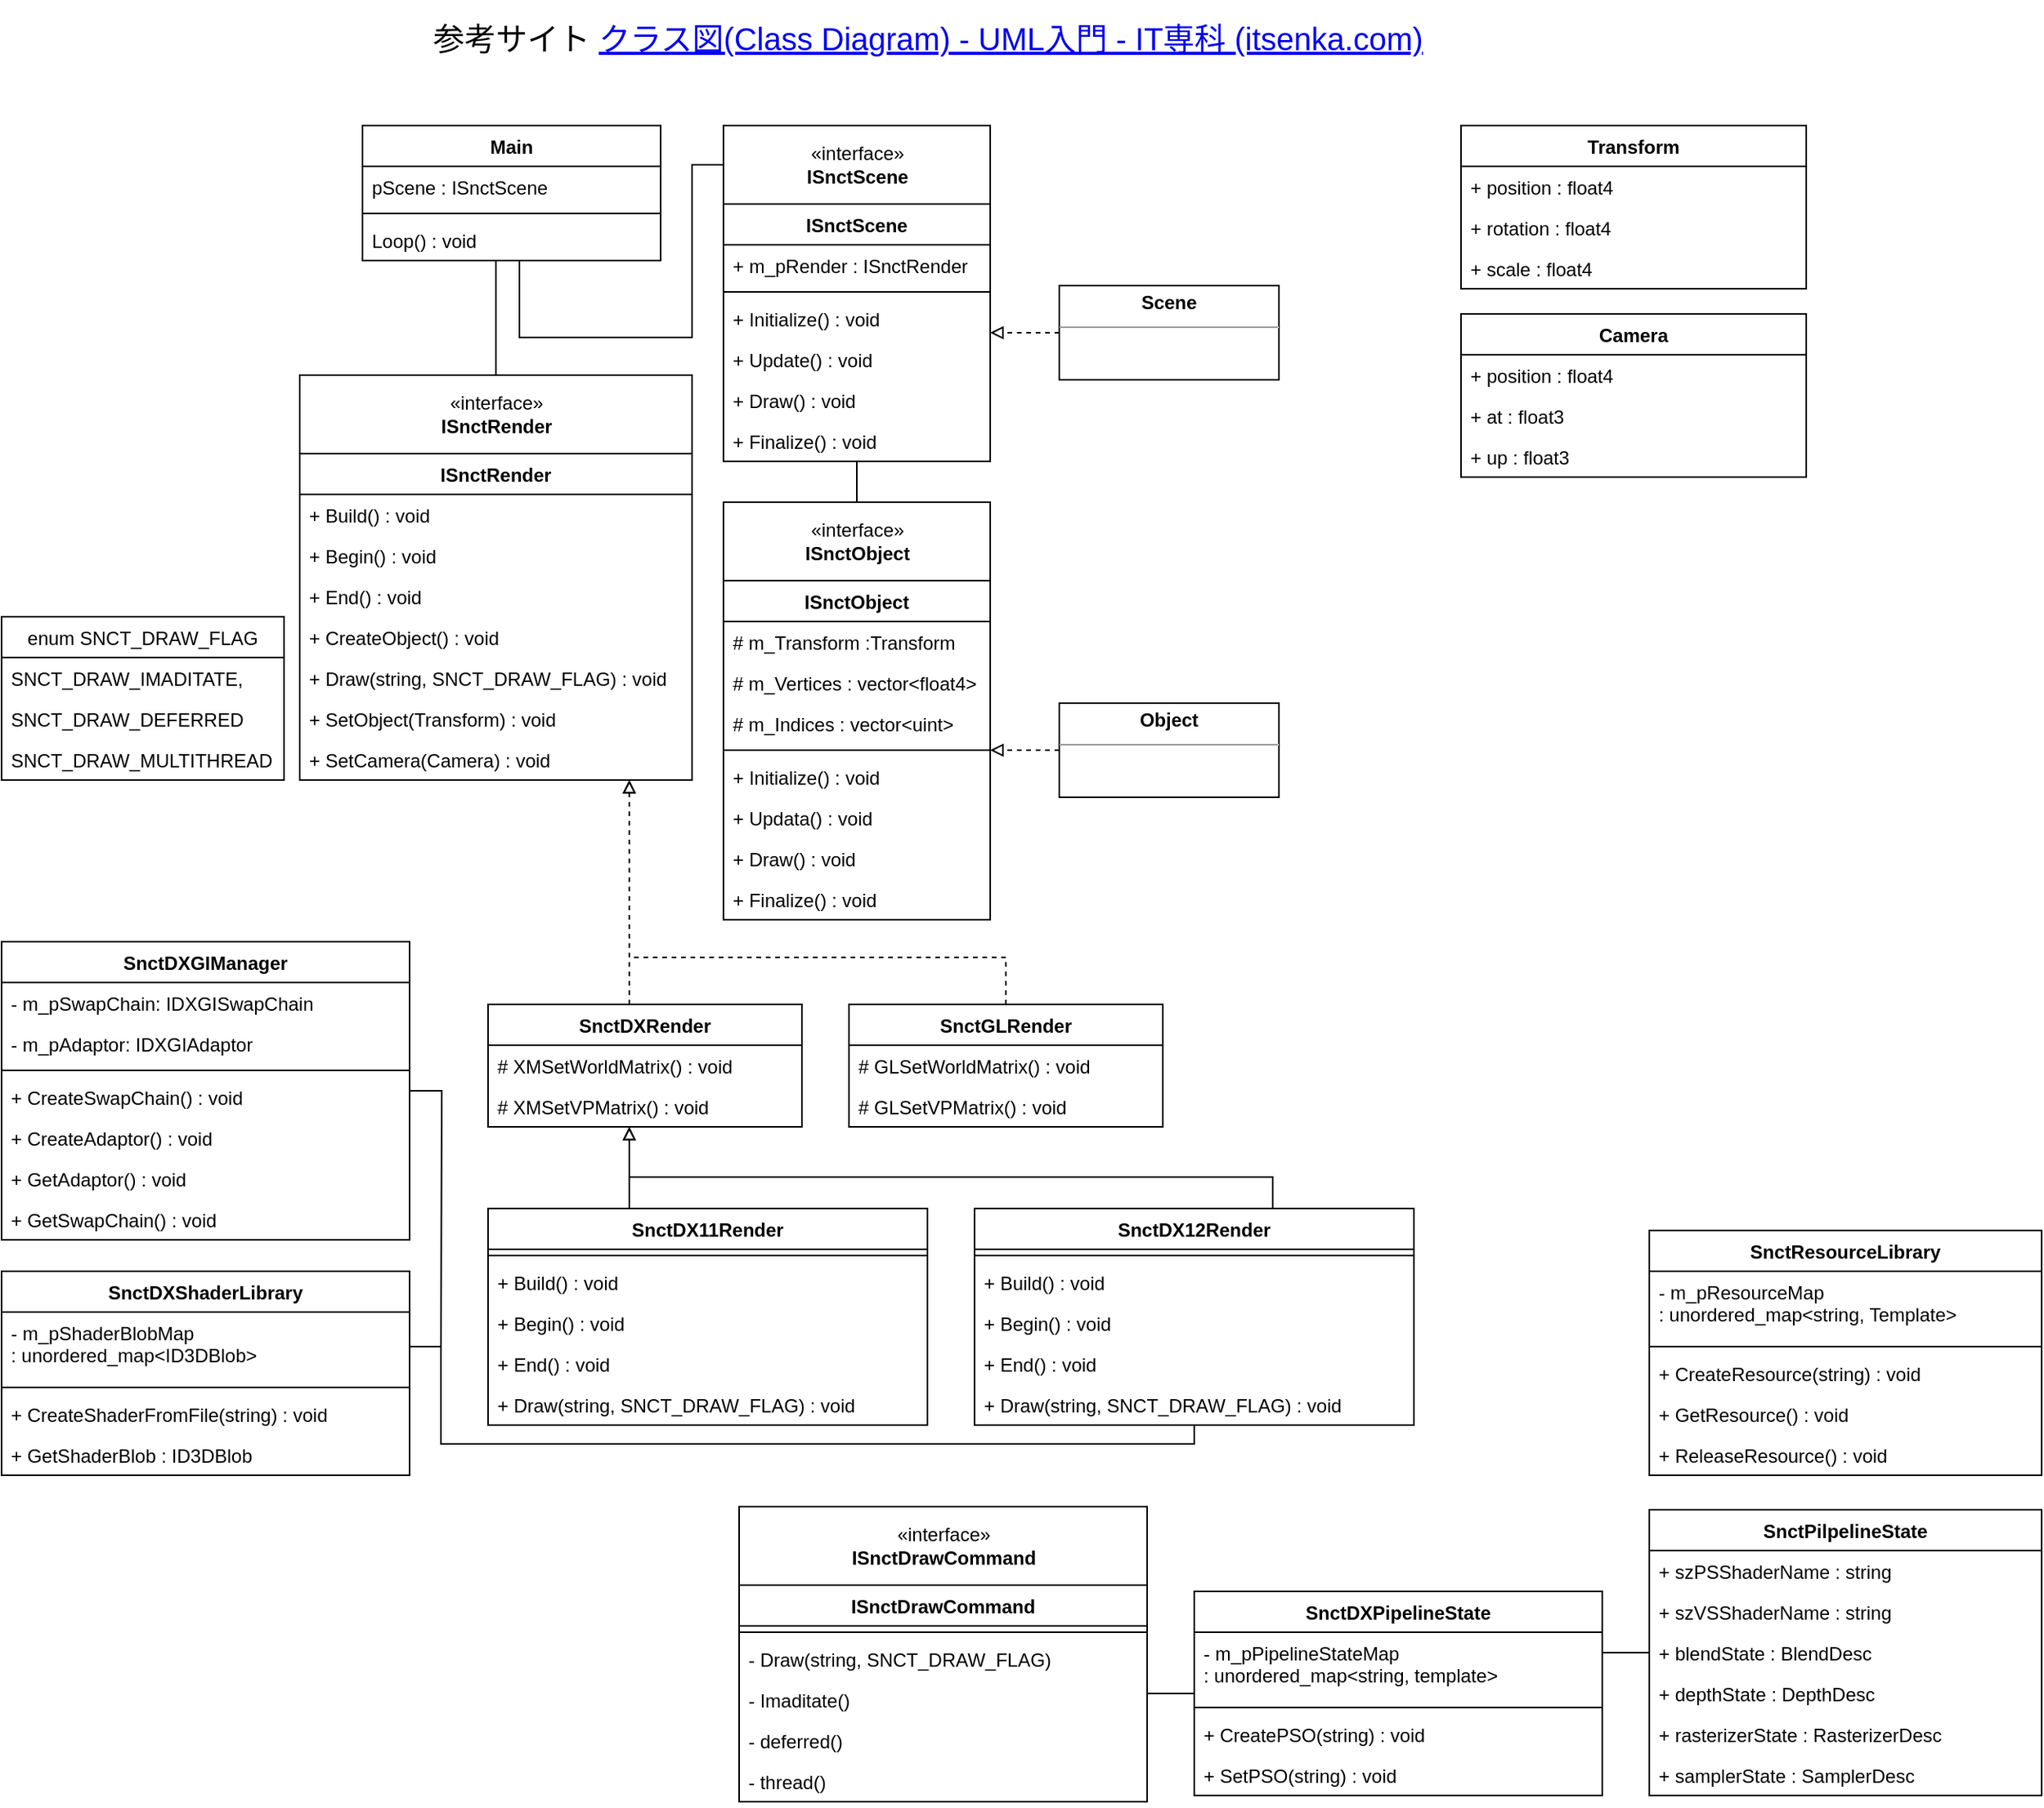 <mxfile version="17.4.5" type="github">
  <diagram id="C5RBs43oDa-KdzZeNtuy" name="Page-1">
    <mxGraphModel dx="2249" dy="914" grid="1" gridSize="10" guides="1" tooltips="1" connect="1" arrows="1" fold="1" page="1" pageScale="1" pageWidth="827" pageHeight="1169" math="0" shadow="0">
      <root>
        <mxCell id="WIyWlLk6GJQsqaUBKTNV-0" />
        <mxCell id="WIyWlLk6GJQsqaUBKTNV-1" parent="WIyWlLk6GJQsqaUBKTNV-0" />
        <mxCell id="NYYay5GH5zn1BxUYl0cp-8" value="&lt;h1 style=&quot;font-size: 20px&quot;&gt;&lt;span style=&quot;font-weight: normal&quot;&gt;参考サイト&amp;nbsp;&lt;a href=&quot;http://www.itsenka.com/contents/development/uml/class.html?msclkid=81eebe3bbed611eca551c90c054faed0&quot;&gt;クラス図(Class Diagram) - UML入門 - IT専科 (itsenka.com)&lt;/a&gt;&lt;/span&gt;&lt;br&gt;&lt;/h1&gt;" style="text;html=1;strokeColor=none;fillColor=none;spacing=5;spacingTop=-20;whiteSpace=wrap;overflow=hidden;rounded=0;" vertex="1" parent="WIyWlLk6GJQsqaUBKTNV-1">
          <mxGeometry x="10" y="10" width="800" height="40" as="geometry" />
        </mxCell>
        <mxCell id="NYYay5GH5zn1BxUYl0cp-12" value="" style="group" vertex="1" connectable="0" parent="WIyWlLk6GJQsqaUBKTNV-1">
          <mxGeometry x="-70" y="239" width="250" height="258" as="geometry" />
        </mxCell>
        <mxCell id="NYYay5GH5zn1BxUYl0cp-0" value="«interface»&lt;br&gt;&lt;b&gt;ISnctRender&lt;/b&gt;" style="html=1;" vertex="1" parent="NYYay5GH5zn1BxUYl0cp-12">
          <mxGeometry width="250.0" height="50" as="geometry" />
        </mxCell>
        <mxCell id="NYYay5GH5zn1BxUYl0cp-1" value="ISnctRender" style="swimlane;fontStyle=1;childLayout=stackLayout;horizontal=1;startSize=26;fillColor=none;horizontalStack=0;resizeParent=1;resizeParentMax=0;resizeLast=0;collapsible=1;marginBottom=0;" vertex="1" parent="NYYay5GH5zn1BxUYl0cp-12">
          <mxGeometry y="50" width="250.0" height="208" as="geometry" />
        </mxCell>
        <mxCell id="NYYay5GH5zn1BxUYl0cp-2" value="+ Build() : void" style="text;strokeColor=none;fillColor=none;align=left;verticalAlign=top;spacingLeft=4;spacingRight=4;overflow=hidden;rotatable=0;points=[[0,0.5],[1,0.5]];portConstraint=eastwest;" vertex="1" parent="NYYay5GH5zn1BxUYl0cp-1">
          <mxGeometry y="26" width="250.0" height="26" as="geometry" />
        </mxCell>
        <mxCell id="NYYay5GH5zn1BxUYl0cp-3" value="+ Begin() : void" style="text;strokeColor=none;fillColor=none;align=left;verticalAlign=top;spacingLeft=4;spacingRight=4;overflow=hidden;rotatable=0;points=[[0,0.5],[1,0.5]];portConstraint=eastwest;" vertex="1" parent="NYYay5GH5zn1BxUYl0cp-1">
          <mxGeometry y="52" width="250.0" height="26" as="geometry" />
        </mxCell>
        <mxCell id="NYYay5GH5zn1BxUYl0cp-4" value="+ End() : void" style="text;strokeColor=none;fillColor=none;align=left;verticalAlign=top;spacingLeft=4;spacingRight=4;overflow=hidden;rotatable=0;points=[[0,0.5],[1,0.5]];portConstraint=eastwest;" vertex="1" parent="NYYay5GH5zn1BxUYl0cp-1">
          <mxGeometry y="78" width="250.0" height="26" as="geometry" />
        </mxCell>
        <mxCell id="NYYay5GH5zn1BxUYl0cp-6" value="+ CreateObject() : void" style="text;strokeColor=none;fillColor=none;align=left;verticalAlign=top;spacingLeft=4;spacingRight=4;overflow=hidden;rotatable=0;points=[[0,0.5],[1,0.5]];portConstraint=eastwest;" vertex="1" parent="NYYay5GH5zn1BxUYl0cp-1">
          <mxGeometry y="104" width="250.0" height="26" as="geometry" />
        </mxCell>
        <mxCell id="NYYay5GH5zn1BxUYl0cp-204" value="+ Draw(string, SNCT_DRAW_FLAG) : void" style="text;strokeColor=none;fillColor=none;align=left;verticalAlign=top;spacingLeft=4;spacingRight=4;overflow=hidden;rotatable=0;points=[[0,0.5],[1,0.5]];portConstraint=eastwest;" vertex="1" parent="NYYay5GH5zn1BxUYl0cp-1">
          <mxGeometry y="130" width="250.0" height="26" as="geometry" />
        </mxCell>
        <mxCell id="NYYay5GH5zn1BxUYl0cp-9" value="+ SetObject(Transform) : void" style="text;strokeColor=none;fillColor=none;align=left;verticalAlign=top;spacingLeft=4;spacingRight=4;overflow=hidden;rotatable=0;points=[[0,0.5],[1,0.5]];portConstraint=eastwest;" vertex="1" parent="NYYay5GH5zn1BxUYl0cp-1">
          <mxGeometry y="156" width="250.0" height="26" as="geometry" />
        </mxCell>
        <mxCell id="NYYay5GH5zn1BxUYl0cp-11" value="+ SetCamera(Camera) : void" style="text;strokeColor=none;fillColor=none;align=left;verticalAlign=top;spacingLeft=4;spacingRight=4;overflow=hidden;rotatable=0;points=[[0,0.5],[1,0.5]];portConstraint=eastwest;" vertex="1" parent="NYYay5GH5zn1BxUYl0cp-1">
          <mxGeometry y="182" width="250.0" height="26" as="geometry" />
        </mxCell>
        <mxCell id="NYYay5GH5zn1BxUYl0cp-31" value="" style="group" vertex="1" connectable="0" parent="WIyWlLk6GJQsqaUBKTNV-1">
          <mxGeometry x="200" y="80" width="170" height="154" as="geometry" />
        </mxCell>
        <mxCell id="NYYay5GH5zn1BxUYl0cp-26" value="ISnctScene" style="swimlane;fontStyle=1;childLayout=stackLayout;horizontal=1;startSize=26;fillColor=none;horizontalStack=0;resizeParent=1;resizeParentMax=0;resizeLast=0;collapsible=1;marginBottom=0;fontSize=12;" vertex="1" parent="NYYay5GH5zn1BxUYl0cp-31">
          <mxGeometry y="50" width="170" height="164" as="geometry" />
        </mxCell>
        <mxCell id="NYYay5GH5zn1BxUYl0cp-128" value="+ m_pRender : ISnctRender" style="text;strokeColor=none;fillColor=none;align=left;verticalAlign=top;spacingLeft=4;spacingRight=4;overflow=hidden;rotatable=0;points=[[0,0.5],[1,0.5]];portConstraint=eastwest;fontSize=12;" vertex="1" parent="NYYay5GH5zn1BxUYl0cp-26">
          <mxGeometry y="26" width="170" height="26" as="geometry" />
        </mxCell>
        <mxCell id="NYYay5GH5zn1BxUYl0cp-129" value="" style="line;strokeWidth=1;fillColor=none;align=left;verticalAlign=middle;spacingTop=-1;spacingLeft=3;spacingRight=3;rotatable=0;labelPosition=right;points=[];portConstraint=eastwest;fontSize=12;" vertex="1" parent="NYYay5GH5zn1BxUYl0cp-26">
          <mxGeometry y="52" width="170" height="8" as="geometry" />
        </mxCell>
        <mxCell id="NYYay5GH5zn1BxUYl0cp-27" value="+ Initialize() : void" style="text;strokeColor=none;fillColor=none;align=left;verticalAlign=top;spacingLeft=4;spacingRight=4;overflow=hidden;rotatable=0;points=[[0,0.5],[1,0.5]];portConstraint=eastwest;fontSize=12;" vertex="1" parent="NYYay5GH5zn1BxUYl0cp-26">
          <mxGeometry y="60" width="170" height="26" as="geometry" />
        </mxCell>
        <mxCell id="NYYay5GH5zn1BxUYl0cp-28" value="+ Update() : void" style="text;strokeColor=none;fillColor=none;align=left;verticalAlign=top;spacingLeft=4;spacingRight=4;overflow=hidden;rotatable=0;points=[[0,0.5],[1,0.5]];portConstraint=eastwest;fontSize=12;" vertex="1" parent="NYYay5GH5zn1BxUYl0cp-26">
          <mxGeometry y="86" width="170" height="26" as="geometry" />
        </mxCell>
        <mxCell id="NYYay5GH5zn1BxUYl0cp-32" value="+ Draw() : void" style="text;strokeColor=none;fillColor=none;align=left;verticalAlign=top;spacingLeft=4;spacingRight=4;overflow=hidden;rotatable=0;points=[[0,0.5],[1,0.5]];portConstraint=eastwest;fontSize=12;" vertex="1" parent="NYYay5GH5zn1BxUYl0cp-26">
          <mxGeometry y="112" width="170" height="26" as="geometry" />
        </mxCell>
        <mxCell id="NYYay5GH5zn1BxUYl0cp-29" value="+ Finalize() : void" style="text;strokeColor=none;fillColor=none;align=left;verticalAlign=top;spacingLeft=4;spacingRight=4;overflow=hidden;rotatable=0;points=[[0,0.5],[1,0.5]];portConstraint=eastwest;fontSize=12;" vertex="1" parent="NYYay5GH5zn1BxUYl0cp-26">
          <mxGeometry y="138" width="170" height="26" as="geometry" />
        </mxCell>
        <mxCell id="NYYay5GH5zn1BxUYl0cp-30" value="«interface»&lt;br&gt;&lt;b&gt;ISnctScene&lt;/b&gt;" style="html=1;fontSize=12;" vertex="1" parent="NYYay5GH5zn1BxUYl0cp-31">
          <mxGeometry width="170" height="50" as="geometry" />
        </mxCell>
        <mxCell id="NYYay5GH5zn1BxUYl0cp-38" value="" style="group" vertex="1" connectable="0" parent="WIyWlLk6GJQsqaUBKTNV-1">
          <mxGeometry x="200" y="320" width="170" height="154" as="geometry" />
        </mxCell>
        <mxCell id="NYYay5GH5zn1BxUYl0cp-33" value="ISnctObject" style="swimlane;fontStyle=1;childLayout=stackLayout;horizontal=1;startSize=26;fillColor=none;horizontalStack=0;resizeParent=1;resizeParentMax=0;resizeLast=0;collapsible=1;marginBottom=0;fontSize=12;" vertex="1" parent="NYYay5GH5zn1BxUYl0cp-38">
          <mxGeometry y="50" width="170" height="216" as="geometry" />
        </mxCell>
        <mxCell id="NYYay5GH5zn1BxUYl0cp-34" value="# m_Transform :Transform" style="text;strokeColor=none;fillColor=none;align=left;verticalAlign=top;spacingLeft=4;spacingRight=4;overflow=hidden;rotatable=0;points=[[0,0.5],[1,0.5]];portConstraint=eastwest;fontSize=12;" vertex="1" parent="NYYay5GH5zn1BxUYl0cp-33">
          <mxGeometry y="26" width="170" height="26" as="geometry" />
        </mxCell>
        <mxCell id="NYYay5GH5zn1BxUYl0cp-35" value="# m_Vertices : vector&lt;float4&gt;" style="text;strokeColor=none;fillColor=none;align=left;verticalAlign=top;spacingLeft=4;spacingRight=4;overflow=hidden;rotatable=0;points=[[0,0.5],[1,0.5]];portConstraint=eastwest;fontSize=12;" vertex="1" parent="NYYay5GH5zn1BxUYl0cp-33">
          <mxGeometry y="52" width="170" height="26" as="geometry" />
        </mxCell>
        <mxCell id="NYYay5GH5zn1BxUYl0cp-36" value="# m_Indices : vector&lt;uint&gt;" style="text;strokeColor=none;fillColor=none;align=left;verticalAlign=top;spacingLeft=4;spacingRight=4;overflow=hidden;rotatable=0;points=[[0,0.5],[1,0.5]];portConstraint=eastwest;fontSize=12;" vertex="1" parent="NYYay5GH5zn1BxUYl0cp-33">
          <mxGeometry y="78" width="170" height="26" as="geometry" />
        </mxCell>
        <mxCell id="NYYay5GH5zn1BxUYl0cp-39" value="" style="line;strokeWidth=1;fillColor=none;align=left;verticalAlign=middle;spacingTop=-1;spacingLeft=3;spacingRight=3;rotatable=0;labelPosition=right;points=[];portConstraint=eastwest;fontSize=12;" vertex="1" parent="NYYay5GH5zn1BxUYl0cp-33">
          <mxGeometry y="104" width="170" height="8" as="geometry" />
        </mxCell>
        <mxCell id="NYYay5GH5zn1BxUYl0cp-41" value="+ Initialize() : void" style="text;strokeColor=none;fillColor=none;align=left;verticalAlign=top;spacingLeft=4;spacingRight=4;overflow=hidden;rotatable=0;points=[[0,0.5],[1,0.5]];portConstraint=eastwest;fontSize=12;" vertex="1" parent="NYYay5GH5zn1BxUYl0cp-33">
          <mxGeometry y="112" width="170" height="26" as="geometry" />
        </mxCell>
        <mxCell id="NYYay5GH5zn1BxUYl0cp-40" value="+ Updata() : void" style="text;strokeColor=none;fillColor=none;align=left;verticalAlign=top;spacingLeft=4;spacingRight=4;overflow=hidden;rotatable=0;points=[[0,0.5],[1,0.5]];portConstraint=eastwest;fontSize=12;" vertex="1" parent="NYYay5GH5zn1BxUYl0cp-33">
          <mxGeometry y="138" width="170" height="26" as="geometry" />
        </mxCell>
        <mxCell id="NYYay5GH5zn1BxUYl0cp-42" value="+ Draw() : void" style="text;strokeColor=none;fillColor=none;align=left;verticalAlign=top;spacingLeft=4;spacingRight=4;overflow=hidden;rotatable=0;points=[[0,0.5],[1,0.5]];portConstraint=eastwest;fontSize=12;" vertex="1" parent="NYYay5GH5zn1BxUYl0cp-33">
          <mxGeometry y="164" width="170" height="26" as="geometry" />
        </mxCell>
        <mxCell id="NYYay5GH5zn1BxUYl0cp-43" value="+ Finalize() : void" style="text;strokeColor=none;fillColor=none;align=left;verticalAlign=top;spacingLeft=4;spacingRight=4;overflow=hidden;rotatable=0;points=[[0,0.5],[1,0.5]];portConstraint=eastwest;fontSize=12;" vertex="1" parent="NYYay5GH5zn1BxUYl0cp-33">
          <mxGeometry y="190" width="170" height="26" as="geometry" />
        </mxCell>
        <mxCell id="NYYay5GH5zn1BxUYl0cp-37" value="«interface»&lt;br&gt;&lt;b&gt;ISnctObject&lt;/b&gt;" style="html=1;fontSize=12;" vertex="1" parent="NYYay5GH5zn1BxUYl0cp-38">
          <mxGeometry width="170" height="50" as="geometry" />
        </mxCell>
        <mxCell id="NYYay5GH5zn1BxUYl0cp-44" style="edgeStyle=orthogonalEdgeStyle;rounded=0;orthogonalLoop=1;jettySize=auto;html=1;fontSize=12;endArrow=none;endFill=0;" edge="1" parent="WIyWlLk6GJQsqaUBKTNV-1" source="NYYay5GH5zn1BxUYl0cp-37" target="NYYay5GH5zn1BxUYl0cp-26">
          <mxGeometry relative="1" as="geometry">
            <mxPoint x="290" y="460" as="targetPoint" />
            <Array as="points" />
          </mxGeometry>
        </mxCell>
        <mxCell id="NYYay5GH5zn1BxUYl0cp-46" style="edgeStyle=orthogonalEdgeStyle;rounded=0;orthogonalLoop=1;jettySize=auto;html=1;exitX=0;exitY=0.5;exitDx=0;exitDy=0;fontSize=12;endArrow=block;endFill=0;dashed=1;" edge="1" parent="WIyWlLk6GJQsqaUBKTNV-1" source="NYYay5GH5zn1BxUYl0cp-45" target="NYYay5GH5zn1BxUYl0cp-26">
          <mxGeometry relative="1" as="geometry" />
        </mxCell>
        <mxCell id="NYYay5GH5zn1BxUYl0cp-45" value="&lt;p style=&quot;margin: 0px ; margin-top: 4px ; text-align: center&quot;&gt;&lt;b&gt;Scene&lt;/b&gt;&lt;/p&gt;&lt;div style=&quot;height: 2px&quot;&gt;&lt;/div&gt;&lt;hr size=&quot;1&quot;&gt;&lt;div style=&quot;height: 2px&quot;&gt;&lt;/div&gt;" style="verticalAlign=top;align=left;overflow=fill;fontSize=12;fontFamily=Helvetica;html=1;" vertex="1" parent="WIyWlLk6GJQsqaUBKTNV-1">
          <mxGeometry x="414" y="182" width="140" height="60" as="geometry" />
        </mxCell>
        <mxCell id="NYYay5GH5zn1BxUYl0cp-54" style="edgeStyle=orthogonalEdgeStyle;rounded=0;orthogonalLoop=1;jettySize=auto;html=1;dashed=1;fontSize=12;endArrow=block;endFill=0;" edge="1" parent="WIyWlLk6GJQsqaUBKTNV-1" source="NYYay5GH5zn1BxUYl0cp-53" target="NYYay5GH5zn1BxUYl0cp-33">
          <mxGeometry relative="1" as="geometry" />
        </mxCell>
        <mxCell id="NYYay5GH5zn1BxUYl0cp-53" value="&lt;p style=&quot;margin: 0px ; margin-top: 4px ; text-align: center&quot;&gt;&lt;b&gt;Object&lt;/b&gt;&lt;/p&gt;&lt;div style=&quot;height: 2px&quot;&gt;&lt;/div&gt;&lt;hr size=&quot;1&quot;&gt;&lt;div style=&quot;height: 2px&quot;&gt;&lt;/div&gt;" style="verticalAlign=top;align=left;overflow=fill;fontSize=12;fontFamily=Helvetica;html=1;" vertex="1" parent="WIyWlLk6GJQsqaUBKTNV-1">
          <mxGeometry x="414" y="448" width="140" height="60" as="geometry" />
        </mxCell>
        <mxCell id="NYYay5GH5zn1BxUYl0cp-57" value="Transform" style="swimlane;fontStyle=1;align=center;verticalAlign=top;childLayout=stackLayout;horizontal=1;startSize=26;horizontalStack=0;resizeParent=1;resizeParentMax=0;resizeLast=0;collapsible=1;marginBottom=0;fontSize=12;fillColor=none;" vertex="1" parent="WIyWlLk6GJQsqaUBKTNV-1">
          <mxGeometry x="670" y="80" width="220" height="104" as="geometry" />
        </mxCell>
        <mxCell id="NYYay5GH5zn1BxUYl0cp-58" value="+ position : float4" style="text;strokeColor=none;fillColor=none;align=left;verticalAlign=top;spacingLeft=4;spacingRight=4;overflow=hidden;rotatable=0;points=[[0,0.5],[1,0.5]];portConstraint=eastwest;fontSize=12;" vertex="1" parent="NYYay5GH5zn1BxUYl0cp-57">
          <mxGeometry y="26" width="220" height="26" as="geometry" />
        </mxCell>
        <mxCell id="NYYay5GH5zn1BxUYl0cp-62" value="+ rotation : float4" style="text;strokeColor=none;fillColor=none;align=left;verticalAlign=top;spacingLeft=4;spacingRight=4;overflow=hidden;rotatable=0;points=[[0,0.5],[1,0.5]];portConstraint=eastwest;fontSize=12;" vertex="1" parent="NYYay5GH5zn1BxUYl0cp-57">
          <mxGeometry y="52" width="220" height="26" as="geometry" />
        </mxCell>
        <mxCell id="NYYay5GH5zn1BxUYl0cp-61" value="+ scale : float4" style="text;strokeColor=none;fillColor=none;align=left;verticalAlign=top;spacingLeft=4;spacingRight=4;overflow=hidden;rotatable=0;points=[[0,0.5],[1,0.5]];portConstraint=eastwest;fontSize=12;" vertex="1" parent="NYYay5GH5zn1BxUYl0cp-57">
          <mxGeometry y="78" width="220" height="26" as="geometry" />
        </mxCell>
        <mxCell id="NYYay5GH5zn1BxUYl0cp-63" value="Camera" style="swimlane;fontStyle=1;align=center;verticalAlign=top;childLayout=stackLayout;horizontal=1;startSize=26;horizontalStack=0;resizeParent=1;resizeParentMax=0;resizeLast=0;collapsible=1;marginBottom=0;fontSize=12;fillColor=none;" vertex="1" parent="WIyWlLk6GJQsqaUBKTNV-1">
          <mxGeometry x="670" y="200" width="220" height="104" as="geometry" />
        </mxCell>
        <mxCell id="NYYay5GH5zn1BxUYl0cp-64" value="+ position : float4" style="text;strokeColor=none;fillColor=none;align=left;verticalAlign=top;spacingLeft=4;spacingRight=4;overflow=hidden;rotatable=0;points=[[0,0.5],[1,0.5]];portConstraint=eastwest;fontSize=12;" vertex="1" parent="NYYay5GH5zn1BxUYl0cp-63">
          <mxGeometry y="26" width="220" height="26" as="geometry" />
        </mxCell>
        <mxCell id="NYYay5GH5zn1BxUYl0cp-65" value="+ at : float3" style="text;strokeColor=none;fillColor=none;align=left;verticalAlign=top;spacingLeft=4;spacingRight=4;overflow=hidden;rotatable=0;points=[[0,0.5],[1,0.5]];portConstraint=eastwest;fontSize=12;" vertex="1" parent="NYYay5GH5zn1BxUYl0cp-63">
          <mxGeometry y="52" width="220" height="26" as="geometry" />
        </mxCell>
        <mxCell id="NYYay5GH5zn1BxUYl0cp-66" value="+ up : float3" style="text;strokeColor=none;fillColor=none;align=left;verticalAlign=top;spacingLeft=4;spacingRight=4;overflow=hidden;rotatable=0;points=[[0,0.5],[1,0.5]];portConstraint=eastwest;fontSize=12;" vertex="1" parent="NYYay5GH5zn1BxUYl0cp-63">
          <mxGeometry y="78" width="220" height="26" as="geometry" />
        </mxCell>
        <mxCell id="NYYay5GH5zn1BxUYl0cp-235" style="edgeStyle=orthogonalEdgeStyle;rounded=0;orthogonalLoop=1;jettySize=auto;html=1;fontSize=12;endArrow=none;endFill=0;" edge="1" parent="WIyWlLk6GJQsqaUBKTNV-1" source="NYYay5GH5zn1BxUYl0cp-67" target="NYYay5GH5zn1BxUYl0cp-194">
          <mxGeometry relative="1" as="geometry">
            <Array as="points">
              <mxPoint x="830" y="1090" />
              <mxPoint x="830" y="1090" />
            </Array>
          </mxGeometry>
        </mxCell>
        <mxCell id="NYYay5GH5zn1BxUYl0cp-67" value="SnctPilpelineState" style="swimlane;fontStyle=1;align=center;verticalAlign=top;childLayout=stackLayout;horizontal=1;startSize=26;horizontalStack=0;resizeParent=1;resizeParentMax=0;resizeLast=0;collapsible=1;marginBottom=0;fontSize=12;fillColor=none;" vertex="1" parent="WIyWlLk6GJQsqaUBKTNV-1">
          <mxGeometry x="790" y="962" width="250" height="182" as="geometry" />
        </mxCell>
        <mxCell id="NYYay5GH5zn1BxUYl0cp-68" value="+ szPSShaderName : string" style="text;strokeColor=none;fillColor=none;align=left;verticalAlign=top;spacingLeft=4;spacingRight=4;overflow=hidden;rotatable=0;points=[[0,0.5],[1,0.5]];portConstraint=eastwest;fontSize=12;" vertex="1" parent="NYYay5GH5zn1BxUYl0cp-67">
          <mxGeometry y="26" width="250" height="26" as="geometry" />
        </mxCell>
        <mxCell id="NYYay5GH5zn1BxUYl0cp-69" value="+ szVSShaderName : string" style="text;strokeColor=none;fillColor=none;align=left;verticalAlign=top;spacingLeft=4;spacingRight=4;overflow=hidden;rotatable=0;points=[[0,0.5],[1,0.5]];portConstraint=eastwest;fontSize=12;" vertex="1" parent="NYYay5GH5zn1BxUYl0cp-67">
          <mxGeometry y="52" width="250" height="26" as="geometry" />
        </mxCell>
        <mxCell id="NYYay5GH5zn1BxUYl0cp-71" value="+ blendState : BlendDesc" style="text;strokeColor=none;fillColor=none;align=left;verticalAlign=top;spacingLeft=4;spacingRight=4;overflow=hidden;rotatable=0;points=[[0,0.5],[1,0.5]];portConstraint=eastwest;fontSize=12;" vertex="1" parent="NYYay5GH5zn1BxUYl0cp-67">
          <mxGeometry y="78" width="250" height="26" as="geometry" />
        </mxCell>
        <mxCell id="NYYay5GH5zn1BxUYl0cp-70" value="+ depthState : DepthDesc" style="text;strokeColor=none;fillColor=none;align=left;verticalAlign=top;spacingLeft=4;spacingRight=4;overflow=hidden;rotatable=0;points=[[0,0.5],[1,0.5]];portConstraint=eastwest;fontSize=12;" vertex="1" parent="NYYay5GH5zn1BxUYl0cp-67">
          <mxGeometry y="104" width="250" height="26" as="geometry" />
        </mxCell>
        <mxCell id="NYYay5GH5zn1BxUYl0cp-72" value="+ rasterizerState : RasterizerDesc" style="text;strokeColor=none;fillColor=none;align=left;verticalAlign=top;spacingLeft=4;spacingRight=4;overflow=hidden;rotatable=0;points=[[0,0.5],[1,0.5]];portConstraint=eastwest;fontSize=12;" vertex="1" parent="NYYay5GH5zn1BxUYl0cp-67">
          <mxGeometry y="130" width="250" height="26" as="geometry" />
        </mxCell>
        <mxCell id="NYYay5GH5zn1BxUYl0cp-74" value="+ samplerState : SamplerDesc" style="text;strokeColor=none;fillColor=none;align=left;verticalAlign=top;spacingLeft=4;spacingRight=4;overflow=hidden;rotatable=0;points=[[0,0.5],[1,0.5]];portConstraint=eastwest;fontSize=12;" vertex="1" parent="NYYay5GH5zn1BxUYl0cp-67">
          <mxGeometry y="156" width="250" height="26" as="geometry" />
        </mxCell>
        <mxCell id="NYYay5GH5zn1BxUYl0cp-107" style="edgeStyle=orthogonalEdgeStyle;rounded=0;orthogonalLoop=1;jettySize=auto;html=1;fontSize=12;endArrow=block;endFill=0;dashed=1;" edge="1" parent="WIyWlLk6GJQsqaUBKTNV-1" source="NYYay5GH5zn1BxUYl0cp-81" target="NYYay5GH5zn1BxUYl0cp-1">
          <mxGeometry relative="1" as="geometry">
            <Array as="points">
              <mxPoint x="140" y="590" />
              <mxPoint x="140" y="590" />
            </Array>
          </mxGeometry>
        </mxCell>
        <mxCell id="NYYay5GH5zn1BxUYl0cp-81" value="SnctDXRender" style="swimlane;fontStyle=1;childLayout=stackLayout;horizontal=1;startSize=26;fillColor=none;horizontalStack=0;resizeParent=1;resizeParentMax=0;resizeLast=0;collapsible=1;marginBottom=0;fontSize=12;" vertex="1" parent="WIyWlLk6GJQsqaUBKTNV-1">
          <mxGeometry x="50" y="640" width="200" height="78" as="geometry" />
        </mxCell>
        <mxCell id="NYYay5GH5zn1BxUYl0cp-82" value="# XMSetWorldMatrix() : void" style="text;strokeColor=none;fillColor=none;align=left;verticalAlign=top;spacingLeft=4;spacingRight=4;overflow=hidden;rotatable=0;points=[[0,0.5],[1,0.5]];portConstraint=eastwest;fontSize=12;" vertex="1" parent="NYYay5GH5zn1BxUYl0cp-81">
          <mxGeometry y="26" width="200" height="26" as="geometry" />
        </mxCell>
        <mxCell id="NYYay5GH5zn1BxUYl0cp-83" value="# XMSetVPMatrix() : void" style="text;strokeColor=none;fillColor=none;align=left;verticalAlign=top;spacingLeft=4;spacingRight=4;overflow=hidden;rotatable=0;points=[[0,0.5],[1,0.5]];portConstraint=eastwest;fontSize=12;" vertex="1" parent="NYYay5GH5zn1BxUYl0cp-81">
          <mxGeometry y="52" width="200" height="26" as="geometry" />
        </mxCell>
        <mxCell id="NYYay5GH5zn1BxUYl0cp-109" style="edgeStyle=orthogonalEdgeStyle;rounded=0;orthogonalLoop=1;jettySize=auto;html=1;fontSize=12;endArrow=block;endFill=0;dashed=1;" edge="1" parent="WIyWlLk6GJQsqaUBKTNV-1" source="NYYay5GH5zn1BxUYl0cp-85" target="NYYay5GH5zn1BxUYl0cp-1">
          <mxGeometry relative="1" as="geometry">
            <Array as="points">
              <mxPoint x="380" y="610" />
              <mxPoint x="140" y="610" />
            </Array>
          </mxGeometry>
        </mxCell>
        <mxCell id="NYYay5GH5zn1BxUYl0cp-85" value="SnctGLRender" style="swimlane;fontStyle=1;childLayout=stackLayout;horizontal=1;startSize=26;fillColor=none;horizontalStack=0;resizeParent=1;resizeParentMax=0;resizeLast=0;collapsible=1;marginBottom=0;fontSize=12;" vertex="1" parent="WIyWlLk6GJQsqaUBKTNV-1">
          <mxGeometry x="280" y="640" width="200" height="78" as="geometry" />
        </mxCell>
        <mxCell id="NYYay5GH5zn1BxUYl0cp-86" value="# GLSetWorldMatrix() : void" style="text;strokeColor=none;fillColor=none;align=left;verticalAlign=top;spacingLeft=4;spacingRight=4;overflow=hidden;rotatable=0;points=[[0,0.5],[1,0.5]];portConstraint=eastwest;fontSize=12;" vertex="1" parent="NYYay5GH5zn1BxUYl0cp-85">
          <mxGeometry y="26" width="200" height="26" as="geometry" />
        </mxCell>
        <mxCell id="NYYay5GH5zn1BxUYl0cp-87" value="# GLSetVPMatrix() : void" style="text;strokeColor=none;fillColor=none;align=left;verticalAlign=top;spacingLeft=4;spacingRight=4;overflow=hidden;rotatable=0;points=[[0,0.5],[1,0.5]];portConstraint=eastwest;fontSize=12;" vertex="1" parent="NYYay5GH5zn1BxUYl0cp-85">
          <mxGeometry y="52" width="200" height="26" as="geometry" />
        </mxCell>
        <mxCell id="NYYay5GH5zn1BxUYl0cp-207" style="edgeStyle=orthogonalEdgeStyle;rounded=0;orthogonalLoop=1;jettySize=auto;html=1;fontSize=12;endArrow=none;endFill=0;" edge="1" parent="WIyWlLk6GJQsqaUBKTNV-1" source="NYYay5GH5zn1BxUYl0cp-112">
          <mxGeometry relative="1" as="geometry">
            <mxPoint x="20" y="860" as="targetPoint" />
          </mxGeometry>
        </mxCell>
        <mxCell id="NYYay5GH5zn1BxUYl0cp-112" value="SnctDXGIManager" style="swimlane;fontStyle=1;align=center;verticalAlign=top;childLayout=stackLayout;horizontal=1;startSize=26;horizontalStack=0;resizeParent=1;resizeParentMax=0;resizeLast=0;collapsible=1;marginBottom=0;fontSize=12;fillColor=none;" vertex="1" parent="WIyWlLk6GJQsqaUBKTNV-1">
          <mxGeometry x="-260" y="600" width="260" height="190" as="geometry" />
        </mxCell>
        <mxCell id="NYYay5GH5zn1BxUYl0cp-113" value="- m_pSwapChain: IDXGISwapChain" style="text;strokeColor=none;fillColor=none;align=left;verticalAlign=top;spacingLeft=4;spacingRight=4;overflow=hidden;rotatable=0;points=[[0,0.5],[1,0.5]];portConstraint=eastwest;fontSize=12;" vertex="1" parent="NYYay5GH5zn1BxUYl0cp-112">
          <mxGeometry y="26" width="260" height="26" as="geometry" />
        </mxCell>
        <mxCell id="NYYay5GH5zn1BxUYl0cp-117" value="- m_pAdaptor: IDXGIAdaptor" style="text;strokeColor=none;fillColor=none;align=left;verticalAlign=top;spacingLeft=4;spacingRight=4;overflow=hidden;rotatable=0;points=[[0,0.5],[1,0.5]];portConstraint=eastwest;fontSize=12;" vertex="1" parent="NYYay5GH5zn1BxUYl0cp-112">
          <mxGeometry y="52" width="260" height="26" as="geometry" />
        </mxCell>
        <mxCell id="NYYay5GH5zn1BxUYl0cp-114" value="" style="line;strokeWidth=1;fillColor=none;align=left;verticalAlign=middle;spacingTop=-1;spacingLeft=3;spacingRight=3;rotatable=0;labelPosition=right;points=[];portConstraint=eastwest;fontSize=12;" vertex="1" parent="NYYay5GH5zn1BxUYl0cp-112">
          <mxGeometry y="78" width="260" height="8" as="geometry" />
        </mxCell>
        <mxCell id="NYYay5GH5zn1BxUYl0cp-115" value="+ CreateSwapChain() : void" style="text;strokeColor=none;fillColor=none;align=left;verticalAlign=top;spacingLeft=4;spacingRight=4;overflow=hidden;rotatable=0;points=[[0,0.5],[1,0.5]];portConstraint=eastwest;fontSize=12;" vertex="1" parent="NYYay5GH5zn1BxUYl0cp-112">
          <mxGeometry y="86" width="260" height="26" as="geometry" />
        </mxCell>
        <mxCell id="NYYay5GH5zn1BxUYl0cp-116" value="+ CreateAdaptor() : void" style="text;strokeColor=none;fillColor=none;align=left;verticalAlign=top;spacingLeft=4;spacingRight=4;overflow=hidden;rotatable=0;points=[[0,0.5],[1,0.5]];portConstraint=eastwest;fontSize=12;" vertex="1" parent="NYYay5GH5zn1BxUYl0cp-112">
          <mxGeometry y="112" width="260" height="26" as="geometry" />
        </mxCell>
        <mxCell id="NYYay5GH5zn1BxUYl0cp-130" value="+ GetAdaptor() : void" style="text;strokeColor=none;fillColor=none;align=left;verticalAlign=top;spacingLeft=4;spacingRight=4;overflow=hidden;rotatable=0;points=[[0,0.5],[1,0.5]];portConstraint=eastwest;fontSize=12;" vertex="1" parent="NYYay5GH5zn1BxUYl0cp-112">
          <mxGeometry y="138" width="260" height="26" as="geometry" />
        </mxCell>
        <mxCell id="NYYay5GH5zn1BxUYl0cp-131" value="+ GetSwapChain() : void" style="text;strokeColor=none;fillColor=none;align=left;verticalAlign=top;spacingLeft=4;spacingRight=4;overflow=hidden;rotatable=0;points=[[0,0.5],[1,0.5]];portConstraint=eastwest;fontSize=12;" vertex="1" parent="NYYay5GH5zn1BxUYl0cp-112">
          <mxGeometry y="164" width="260" height="26" as="geometry" />
        </mxCell>
        <mxCell id="NYYay5GH5zn1BxUYl0cp-122" style="edgeStyle=orthogonalEdgeStyle;rounded=0;orthogonalLoop=1;jettySize=auto;html=1;fontSize=12;endArrow=block;endFill=0;" edge="1" parent="WIyWlLk6GJQsqaUBKTNV-1" source="NYYay5GH5zn1BxUYl0cp-118" target="NYYay5GH5zn1BxUYl0cp-81">
          <mxGeometry relative="1" as="geometry">
            <Array as="points">
              <mxPoint x="140" y="760" />
              <mxPoint x="140" y="760" />
            </Array>
          </mxGeometry>
        </mxCell>
        <mxCell id="NYYay5GH5zn1BxUYl0cp-118" value="SnctDX11Render" style="swimlane;fontStyle=1;align=center;verticalAlign=top;childLayout=stackLayout;horizontal=1;startSize=26;horizontalStack=0;resizeParent=1;resizeParentMax=0;resizeLast=0;collapsible=1;marginBottom=0;fontSize=12;fillColor=none;" vertex="1" parent="WIyWlLk6GJQsqaUBKTNV-1">
          <mxGeometry x="50" y="770" width="280" height="138" as="geometry" />
        </mxCell>
        <mxCell id="NYYay5GH5zn1BxUYl0cp-120" value="" style="line;strokeWidth=1;fillColor=none;align=left;verticalAlign=middle;spacingTop=-1;spacingLeft=3;spacingRight=3;rotatable=0;labelPosition=right;points=[];portConstraint=eastwest;fontSize=12;" vertex="1" parent="NYYay5GH5zn1BxUYl0cp-118">
          <mxGeometry y="26" width="280" height="8" as="geometry" />
        </mxCell>
        <mxCell id="NYYay5GH5zn1BxUYl0cp-121" value="+ Build() : void" style="text;strokeColor=none;fillColor=none;align=left;verticalAlign=top;spacingLeft=4;spacingRight=4;overflow=hidden;rotatable=0;points=[[0,0.5],[1,0.5]];portConstraint=eastwest;fontSize=12;" vertex="1" parent="NYYay5GH5zn1BxUYl0cp-118">
          <mxGeometry y="34" width="280" height="26" as="geometry" />
        </mxCell>
        <mxCell id="NYYay5GH5zn1BxUYl0cp-211" value="+ Begin() : void" style="text;strokeColor=none;fillColor=none;align=left;verticalAlign=top;spacingLeft=4;spacingRight=4;overflow=hidden;rotatable=0;points=[[0,0.5],[1,0.5]];portConstraint=eastwest;" vertex="1" parent="NYYay5GH5zn1BxUYl0cp-118">
          <mxGeometry y="60" width="280" height="26" as="geometry" />
        </mxCell>
        <mxCell id="NYYay5GH5zn1BxUYl0cp-212" value="+ End() : void" style="text;strokeColor=none;fillColor=none;align=left;verticalAlign=top;spacingLeft=4;spacingRight=4;overflow=hidden;rotatable=0;points=[[0,0.5],[1,0.5]];portConstraint=eastwest;" vertex="1" parent="NYYay5GH5zn1BxUYl0cp-118">
          <mxGeometry y="86" width="280" height="26" as="geometry" />
        </mxCell>
        <mxCell id="NYYay5GH5zn1BxUYl0cp-215" value="+ Draw(string, SNCT_DRAW_FLAG) : void" style="text;strokeColor=none;fillColor=none;align=left;verticalAlign=top;spacingLeft=4;spacingRight=4;overflow=hidden;rotatable=0;points=[[0,0.5],[1,0.5]];portConstraint=eastwest;" vertex="1" parent="NYYay5GH5zn1BxUYl0cp-118">
          <mxGeometry y="112" width="280" height="26" as="geometry" />
        </mxCell>
        <mxCell id="NYYay5GH5zn1BxUYl0cp-127" style="edgeStyle=orthogonalEdgeStyle;rounded=0;orthogonalLoop=1;jettySize=auto;html=1;fontSize=12;endArrow=block;endFill=0;" edge="1" parent="WIyWlLk6GJQsqaUBKTNV-1" source="NYYay5GH5zn1BxUYl0cp-123" target="NYYay5GH5zn1BxUYl0cp-81">
          <mxGeometry relative="1" as="geometry">
            <Array as="points">
              <mxPoint x="550" y="750" />
              <mxPoint x="140" y="750" />
            </Array>
          </mxGeometry>
        </mxCell>
        <mxCell id="NYYay5GH5zn1BxUYl0cp-123" value="SnctDX12Render" style="swimlane;fontStyle=1;align=center;verticalAlign=top;childLayout=stackLayout;horizontal=1;startSize=26;horizontalStack=0;resizeParent=1;resizeParentMax=0;resizeLast=0;collapsible=1;marginBottom=0;fontSize=12;fillColor=none;" vertex="1" parent="WIyWlLk6GJQsqaUBKTNV-1">
          <mxGeometry x="360" y="770" width="280" height="138" as="geometry" />
        </mxCell>
        <mxCell id="NYYay5GH5zn1BxUYl0cp-125" value="" style="line;strokeWidth=1;fillColor=none;align=left;verticalAlign=middle;spacingTop=-1;spacingLeft=3;spacingRight=3;rotatable=0;labelPosition=right;points=[];portConstraint=eastwest;fontSize=12;" vertex="1" parent="NYYay5GH5zn1BxUYl0cp-123">
          <mxGeometry y="26" width="280" height="8" as="geometry" />
        </mxCell>
        <mxCell id="NYYay5GH5zn1BxUYl0cp-132" value="+ Build() : void" style="text;strokeColor=none;fillColor=none;align=left;verticalAlign=top;spacingLeft=4;spacingRight=4;overflow=hidden;rotatable=0;points=[[0,0.5],[1,0.5]];portConstraint=eastwest;fontSize=12;" vertex="1" parent="NYYay5GH5zn1BxUYl0cp-123">
          <mxGeometry y="34" width="280" height="26" as="geometry" />
        </mxCell>
        <mxCell id="NYYay5GH5zn1BxUYl0cp-213" value="+ Begin() : void" style="text;strokeColor=none;fillColor=none;align=left;verticalAlign=top;spacingLeft=4;spacingRight=4;overflow=hidden;rotatable=0;points=[[0,0.5],[1,0.5]];portConstraint=eastwest;" vertex="1" parent="NYYay5GH5zn1BxUYl0cp-123">
          <mxGeometry y="60" width="280" height="26" as="geometry" />
        </mxCell>
        <mxCell id="NYYay5GH5zn1BxUYl0cp-214" value="+ End() : void" style="text;strokeColor=none;fillColor=none;align=left;verticalAlign=top;spacingLeft=4;spacingRight=4;overflow=hidden;rotatable=0;points=[[0,0.5],[1,0.5]];portConstraint=eastwest;" vertex="1" parent="NYYay5GH5zn1BxUYl0cp-123">
          <mxGeometry y="86" width="280" height="26" as="geometry" />
        </mxCell>
        <mxCell id="NYYay5GH5zn1BxUYl0cp-216" value="+ Draw(string, SNCT_DRAW_FLAG) : void" style="text;strokeColor=none;fillColor=none;align=left;verticalAlign=top;spacingLeft=4;spacingRight=4;overflow=hidden;rotatable=0;points=[[0,0.5],[1,0.5]];portConstraint=eastwest;" vertex="1" parent="NYYay5GH5zn1BxUYl0cp-123">
          <mxGeometry y="112" width="280" height="26" as="geometry" />
        </mxCell>
        <mxCell id="NYYay5GH5zn1BxUYl0cp-133" value="Main" style="swimlane;fontStyle=1;align=center;verticalAlign=top;childLayout=stackLayout;horizontal=1;startSize=26;horizontalStack=0;resizeParent=1;resizeParentMax=0;resizeLast=0;collapsible=1;marginBottom=0;fontSize=12;fillColor=none;" vertex="1" parent="WIyWlLk6GJQsqaUBKTNV-1">
          <mxGeometry x="-30" y="80" width="190" height="86" as="geometry" />
        </mxCell>
        <mxCell id="NYYay5GH5zn1BxUYl0cp-138" value="pScene : ISnctScene" style="text;strokeColor=none;fillColor=none;align=left;verticalAlign=top;spacingLeft=4;spacingRight=4;overflow=hidden;rotatable=0;points=[[0,0.5],[1,0.5]];portConstraint=eastwest;fontSize=12;" vertex="1" parent="NYYay5GH5zn1BxUYl0cp-133">
          <mxGeometry y="26" width="190" height="26" as="geometry" />
        </mxCell>
        <mxCell id="NYYay5GH5zn1BxUYl0cp-139" value="" style="line;strokeWidth=1;fillColor=none;align=left;verticalAlign=middle;spacingTop=-1;spacingLeft=3;spacingRight=3;rotatable=0;labelPosition=right;points=[];portConstraint=eastwest;fontSize=12;" vertex="1" parent="NYYay5GH5zn1BxUYl0cp-133">
          <mxGeometry y="52" width="190" height="8" as="geometry" />
        </mxCell>
        <mxCell id="NYYay5GH5zn1BxUYl0cp-136" value="Loop() : void" style="text;strokeColor=none;fillColor=none;align=left;verticalAlign=top;spacingLeft=4;spacingRight=4;overflow=hidden;rotatable=0;points=[[0,0.5],[1,0.5]];portConstraint=eastwest;fontSize=12;" vertex="1" parent="NYYay5GH5zn1BxUYl0cp-133">
          <mxGeometry y="60" width="190" height="26" as="geometry" />
        </mxCell>
        <mxCell id="NYYay5GH5zn1BxUYl0cp-137" style="edgeStyle=orthogonalEdgeStyle;rounded=0;orthogonalLoop=1;jettySize=auto;html=1;fontSize=12;endArrow=none;endFill=0;" edge="1" parent="WIyWlLk6GJQsqaUBKTNV-1" source="NYYay5GH5zn1BxUYl0cp-30" target="NYYay5GH5zn1BxUYl0cp-133">
          <mxGeometry relative="1" as="geometry">
            <Array as="points">
              <mxPoint x="180" y="105" />
              <mxPoint x="180" y="215" />
              <mxPoint x="70" y="215" />
            </Array>
          </mxGeometry>
        </mxCell>
        <mxCell id="NYYay5GH5zn1BxUYl0cp-140" value="SnctDXShaderLibrary" style="swimlane;fontStyle=1;align=center;verticalAlign=top;childLayout=stackLayout;horizontal=1;startSize=26;horizontalStack=0;resizeParent=1;resizeParentMax=0;resizeLast=0;collapsible=1;marginBottom=0;fontSize=12;fillColor=none;" vertex="1" parent="WIyWlLk6GJQsqaUBKTNV-1">
          <mxGeometry x="-260" y="810" width="260" height="130" as="geometry" />
        </mxCell>
        <mxCell id="NYYay5GH5zn1BxUYl0cp-141" value="- m_pShaderBlobMap&#xa;: unordered_map&lt;ID3DBlob&gt;" style="text;strokeColor=none;fillColor=none;align=left;verticalAlign=top;spacingLeft=4;spacingRight=4;overflow=hidden;rotatable=0;points=[[0,0.5],[1,0.5]];portConstraint=eastwest;fontSize=12;" vertex="1" parent="NYYay5GH5zn1BxUYl0cp-140">
          <mxGeometry y="26" width="260" height="44" as="geometry" />
        </mxCell>
        <mxCell id="NYYay5GH5zn1BxUYl0cp-143" value="" style="line;strokeWidth=1;fillColor=none;align=left;verticalAlign=middle;spacingTop=-1;spacingLeft=3;spacingRight=3;rotatable=0;labelPosition=right;points=[];portConstraint=eastwest;fontSize=12;" vertex="1" parent="NYYay5GH5zn1BxUYl0cp-140">
          <mxGeometry y="70" width="260" height="8" as="geometry" />
        </mxCell>
        <mxCell id="NYYay5GH5zn1BxUYl0cp-155" value="+ CreateShaderFromFile(string) : void" style="text;strokeColor=none;fillColor=none;align=left;verticalAlign=top;spacingLeft=4;spacingRight=4;overflow=hidden;rotatable=0;points=[[0,0.5],[1,0.5]];portConstraint=eastwest;fontSize=12;" vertex="1" parent="NYYay5GH5zn1BxUYl0cp-140">
          <mxGeometry y="78" width="260" height="26" as="geometry" />
        </mxCell>
        <mxCell id="NYYay5GH5zn1BxUYl0cp-147" value="+ GetShaderBlob : ID3DBlob" style="text;strokeColor=none;fillColor=none;align=left;verticalAlign=top;spacingLeft=4;spacingRight=4;overflow=hidden;rotatable=0;points=[[0,0.5],[1,0.5]];portConstraint=eastwest;fontSize=12;" vertex="1" parent="NYYay5GH5zn1BxUYl0cp-140">
          <mxGeometry y="104" width="260" height="26" as="geometry" />
        </mxCell>
        <mxCell id="NYYay5GH5zn1BxUYl0cp-182" value="SnctResourceLibrary" style="swimlane;fontStyle=1;align=center;verticalAlign=top;childLayout=stackLayout;horizontal=1;startSize=26;horizontalStack=0;resizeParent=1;resizeParentMax=0;resizeLast=0;collapsible=1;marginBottom=0;fontSize=12;fillColor=none;" vertex="1" parent="WIyWlLk6GJQsqaUBKTNV-1">
          <mxGeometry x="790" y="784" width="250" height="156" as="geometry" />
        </mxCell>
        <mxCell id="NYYay5GH5zn1BxUYl0cp-183" value="- m_pResourceMap&#xa;: unordered_map&lt;string, Template&gt;" style="text;strokeColor=none;fillColor=none;align=left;verticalAlign=top;spacingLeft=4;spacingRight=4;overflow=hidden;rotatable=0;points=[[0,0.5],[1,0.5]];portConstraint=eastwest;fontSize=12;" vertex="1" parent="NYYay5GH5zn1BxUYl0cp-182">
          <mxGeometry y="26" width="250" height="44" as="geometry" />
        </mxCell>
        <mxCell id="NYYay5GH5zn1BxUYl0cp-184" value="" style="line;strokeWidth=1;fillColor=none;align=left;verticalAlign=middle;spacingTop=-1;spacingLeft=3;spacingRight=3;rotatable=0;labelPosition=right;points=[];portConstraint=eastwest;fontSize=12;" vertex="1" parent="NYYay5GH5zn1BxUYl0cp-182">
          <mxGeometry y="70" width="250" height="8" as="geometry" />
        </mxCell>
        <mxCell id="NYYay5GH5zn1BxUYl0cp-185" value="+ CreateResource(string) : void" style="text;strokeColor=none;fillColor=none;align=left;verticalAlign=top;spacingLeft=4;spacingRight=4;overflow=hidden;rotatable=0;points=[[0,0.5],[1,0.5]];portConstraint=eastwest;fontSize=12;" vertex="1" parent="NYYay5GH5zn1BxUYl0cp-182">
          <mxGeometry y="78" width="250" height="26" as="geometry" />
        </mxCell>
        <mxCell id="NYYay5GH5zn1BxUYl0cp-186" value="+ GetResource() : void" style="text;strokeColor=none;fillColor=none;align=left;verticalAlign=top;spacingLeft=4;spacingRight=4;overflow=hidden;rotatable=0;points=[[0,0.5],[1,0.5]];portConstraint=eastwest;fontSize=12;" vertex="1" parent="NYYay5GH5zn1BxUYl0cp-182">
          <mxGeometry y="104" width="250" height="26" as="geometry" />
        </mxCell>
        <mxCell id="NYYay5GH5zn1BxUYl0cp-187" value="+ ReleaseResource() : void" style="text;strokeColor=none;fillColor=none;align=left;verticalAlign=top;spacingLeft=4;spacingRight=4;overflow=hidden;rotatable=0;points=[[0,0.5],[1,0.5]];portConstraint=eastwest;fontSize=12;" vertex="1" parent="NYYay5GH5zn1BxUYl0cp-182">
          <mxGeometry y="130" width="250" height="26" as="geometry" />
        </mxCell>
        <mxCell id="NYYay5GH5zn1BxUYl0cp-188" style="edgeStyle=orthogonalEdgeStyle;rounded=0;orthogonalLoop=1;jettySize=auto;html=1;fontSize=12;endArrow=none;endFill=0;" edge="1" parent="WIyWlLk6GJQsqaUBKTNV-1" source="NYYay5GH5zn1BxUYl0cp-0" target="NYYay5GH5zn1BxUYl0cp-133">
          <mxGeometry relative="1" as="geometry">
            <Array as="points">
              <mxPoint x="65" y="250" />
              <mxPoint x="65" y="250" />
            </Array>
          </mxGeometry>
        </mxCell>
        <mxCell id="NYYay5GH5zn1BxUYl0cp-194" value="SnctDXPipelineState" style="swimlane;fontStyle=1;align=center;verticalAlign=top;childLayout=stackLayout;horizontal=1;startSize=26;horizontalStack=0;resizeParent=1;resizeParentMax=0;resizeLast=0;collapsible=1;marginBottom=0;fontSize=12;fillColor=none;" vertex="1" parent="WIyWlLk6GJQsqaUBKTNV-1">
          <mxGeometry x="500" y="1014" width="260" height="130" as="geometry" />
        </mxCell>
        <mxCell id="NYYay5GH5zn1BxUYl0cp-195" value="- m_pPipelineStateMap&#xa;: unordered_map&lt;string, template&gt;" style="text;strokeColor=none;fillColor=none;align=left;verticalAlign=top;spacingLeft=4;spacingRight=4;overflow=hidden;rotatable=0;points=[[0,0.5],[1,0.5]];portConstraint=eastwest;fontSize=12;" vertex="1" parent="NYYay5GH5zn1BxUYl0cp-194">
          <mxGeometry y="26" width="260" height="44" as="geometry" />
        </mxCell>
        <mxCell id="NYYay5GH5zn1BxUYl0cp-196" value="" style="line;strokeWidth=1;fillColor=none;align=left;verticalAlign=middle;spacingTop=-1;spacingLeft=3;spacingRight=3;rotatable=0;labelPosition=right;points=[];portConstraint=eastwest;fontSize=12;" vertex="1" parent="NYYay5GH5zn1BxUYl0cp-194">
          <mxGeometry y="70" width="260" height="8" as="geometry" />
        </mxCell>
        <mxCell id="NYYay5GH5zn1BxUYl0cp-197" value="+ CreatePSO(string) : void" style="text;strokeColor=none;fillColor=none;align=left;verticalAlign=top;spacingLeft=4;spacingRight=4;overflow=hidden;rotatable=0;points=[[0,0.5],[1,0.5]];portConstraint=eastwest;fontSize=12;" vertex="1" parent="NYYay5GH5zn1BxUYl0cp-194">
          <mxGeometry y="78" width="260" height="26" as="geometry" />
        </mxCell>
        <mxCell id="NYYay5GH5zn1BxUYl0cp-198" value="+ SetPSO(string) : void" style="text;strokeColor=none;fillColor=none;align=left;verticalAlign=top;spacingLeft=4;spacingRight=4;overflow=hidden;rotatable=0;points=[[0,0.5],[1,0.5]];portConstraint=eastwest;fontSize=12;" vertex="1" parent="NYYay5GH5zn1BxUYl0cp-194">
          <mxGeometry y="104" width="260" height="26" as="geometry" />
        </mxCell>
        <mxCell id="NYYay5GH5zn1BxUYl0cp-200" value="enum SNCT_DRAW_FLAG" style="swimlane;fontStyle=0;childLayout=stackLayout;horizontal=1;startSize=26;fillColor=none;horizontalStack=0;resizeParent=1;resizeParentMax=0;resizeLast=0;collapsible=1;marginBottom=0;fontSize=12;" vertex="1" parent="WIyWlLk6GJQsqaUBKTNV-1">
          <mxGeometry x="-260" y="393" width="180" height="104" as="geometry" />
        </mxCell>
        <mxCell id="NYYay5GH5zn1BxUYl0cp-201" value="SNCT_DRAW_IMADITATE," style="text;strokeColor=none;fillColor=none;align=left;verticalAlign=top;spacingLeft=4;spacingRight=4;overflow=hidden;rotatable=0;points=[[0,0.5],[1,0.5]];portConstraint=eastwest;fontSize=12;" vertex="1" parent="NYYay5GH5zn1BxUYl0cp-200">
          <mxGeometry y="26" width="180" height="26" as="geometry" />
        </mxCell>
        <mxCell id="NYYay5GH5zn1BxUYl0cp-202" value="SNCT_DRAW_DEFERRED" style="text;strokeColor=none;fillColor=none;align=left;verticalAlign=top;spacingLeft=4;spacingRight=4;overflow=hidden;rotatable=0;points=[[0,0.5],[1,0.5]];portConstraint=eastwest;fontSize=12;" vertex="1" parent="NYYay5GH5zn1BxUYl0cp-200">
          <mxGeometry y="52" width="180" height="26" as="geometry" />
        </mxCell>
        <mxCell id="NYYay5GH5zn1BxUYl0cp-203" value="SNCT_DRAW_MULTITHREAD" style="text;strokeColor=none;fillColor=none;align=left;verticalAlign=top;spacingLeft=4;spacingRight=4;overflow=hidden;rotatable=0;points=[[0,0.5],[1,0.5]];portConstraint=eastwest;fontSize=12;" vertex="1" parent="NYYay5GH5zn1BxUYl0cp-200">
          <mxGeometry y="78" width="180" height="26" as="geometry" />
        </mxCell>
        <mxCell id="NYYay5GH5zn1BxUYl0cp-206" style="edgeStyle=orthogonalEdgeStyle;rounded=0;orthogonalLoop=1;jettySize=auto;html=1;fontSize=12;endArrow=none;endFill=0;" edge="1" parent="WIyWlLk6GJQsqaUBKTNV-1" source="NYYay5GH5zn1BxUYl0cp-141" target="NYYay5GH5zn1BxUYl0cp-123">
          <mxGeometry relative="1" as="geometry">
            <mxPoint x="20" y="1010" as="targetPoint" />
            <Array as="points">
              <mxPoint x="20" y="858" />
              <mxPoint x="20" y="920" />
              <mxPoint x="500" y="920" />
            </Array>
          </mxGeometry>
        </mxCell>
        <mxCell id="NYYay5GH5zn1BxUYl0cp-210" style="edgeStyle=orthogonalEdgeStyle;rounded=0;orthogonalLoop=1;jettySize=auto;html=1;fontSize=12;endArrow=none;endFill=0;" edge="1" parent="WIyWlLk6GJQsqaUBKTNV-1" source="NYYay5GH5zn1BxUYl0cp-194" target="NYYay5GH5zn1BxUYl0cp-221">
          <mxGeometry relative="1" as="geometry">
            <Array as="points" />
          </mxGeometry>
        </mxCell>
        <mxCell id="NYYay5GH5zn1BxUYl0cp-232" value="" style="group" vertex="1" connectable="0" parent="WIyWlLk6GJQsqaUBKTNV-1">
          <mxGeometry x="210" y="960" width="260" height="136" as="geometry" />
        </mxCell>
        <mxCell id="NYYay5GH5zn1BxUYl0cp-221" value="ISnctDrawCommand" style="swimlane;fontStyle=1;align=center;verticalAlign=top;childLayout=stackLayout;horizontal=1;startSize=26;horizontalStack=0;resizeParent=1;resizeParentMax=0;resizeLast=0;collapsible=1;marginBottom=0;fontSize=12;fillColor=none;" vertex="1" parent="NYYay5GH5zn1BxUYl0cp-232">
          <mxGeometry y="50" width="260" height="138" as="geometry" />
        </mxCell>
        <mxCell id="NYYay5GH5zn1BxUYl0cp-223" value="" style="line;strokeWidth=1;fillColor=none;align=left;verticalAlign=middle;spacingTop=-1;spacingLeft=3;spacingRight=3;rotatable=0;labelPosition=right;points=[];portConstraint=eastwest;fontSize=12;" vertex="1" parent="NYYay5GH5zn1BxUYl0cp-221">
          <mxGeometry y="26" width="260" height="8" as="geometry" />
        </mxCell>
        <mxCell id="NYYay5GH5zn1BxUYl0cp-234" value="- Draw(string, SNCT_DRAW_FLAG)" style="text;strokeColor=none;fillColor=none;align=left;verticalAlign=top;spacingLeft=4;spacingRight=4;overflow=hidden;rotatable=0;points=[[0,0.5],[1,0.5]];portConstraint=eastwest;fontSize=12;" vertex="1" parent="NYYay5GH5zn1BxUYl0cp-221">
          <mxGeometry y="34" width="260" height="26" as="geometry" />
        </mxCell>
        <mxCell id="NYYay5GH5zn1BxUYl0cp-224" value="- Imaditate()" style="text;strokeColor=none;fillColor=none;align=left;verticalAlign=top;spacingLeft=4;spacingRight=4;overflow=hidden;rotatable=0;points=[[0,0.5],[1,0.5]];portConstraint=eastwest;fontSize=12;" vertex="1" parent="NYYay5GH5zn1BxUYl0cp-221">
          <mxGeometry y="60" width="260" height="26" as="geometry" />
        </mxCell>
        <mxCell id="NYYay5GH5zn1BxUYl0cp-225" value="- deferred()" style="text;strokeColor=none;fillColor=none;align=left;verticalAlign=top;spacingLeft=4;spacingRight=4;overflow=hidden;rotatable=0;points=[[0,0.5],[1,0.5]];portConstraint=eastwest;fontSize=12;" vertex="1" parent="NYYay5GH5zn1BxUYl0cp-221">
          <mxGeometry y="86" width="260" height="26" as="geometry" />
        </mxCell>
        <mxCell id="NYYay5GH5zn1BxUYl0cp-233" value="- thread()" style="text;strokeColor=none;fillColor=none;align=left;verticalAlign=top;spacingLeft=4;spacingRight=4;overflow=hidden;rotatable=0;points=[[0,0.5],[1,0.5]];portConstraint=eastwest;fontSize=12;" vertex="1" parent="NYYay5GH5zn1BxUYl0cp-221">
          <mxGeometry y="112" width="260" height="26" as="geometry" />
        </mxCell>
        <mxCell id="NYYay5GH5zn1BxUYl0cp-231" value="«interface»&lt;br&gt;&lt;span style=&quot;font-weight: 700&quot;&gt;ISnctDrawCommand&lt;/span&gt;" style="html=1;fontSize=12;fillColor=none;" vertex="1" parent="NYYay5GH5zn1BxUYl0cp-232">
          <mxGeometry width="260" height="50" as="geometry" />
        </mxCell>
      </root>
    </mxGraphModel>
  </diagram>
</mxfile>
